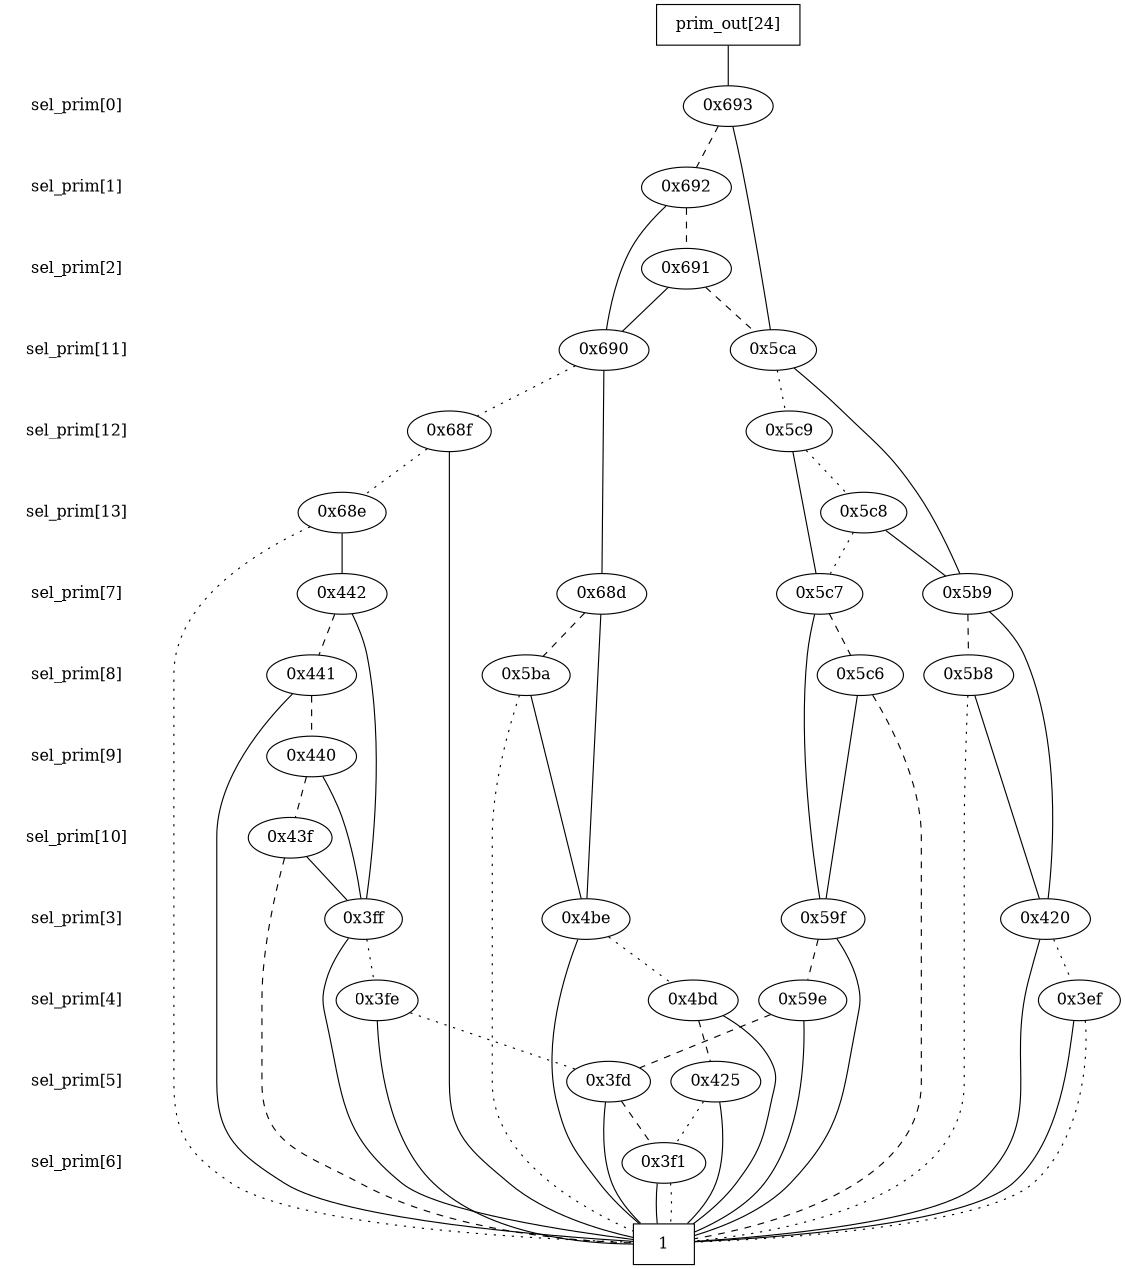 digraph "DD" {
size = "7.5,10"
center = true;
edge [dir = none];
{ node [shape = plaintext];
  edge [style = invis];
  "CONST NODES" [style = invis];
" sel_prim[0] " -> " sel_prim[1] " -> " sel_prim[2] " -> " sel_prim[11] " -> " sel_prim[12] " -> " sel_prim[13] " -> " sel_prim[7] " -> " sel_prim[8] " -> " sel_prim[9] " -> " sel_prim[10] " -> " sel_prim[3] " -> " sel_prim[4] " -> " sel_prim[5] " -> " sel_prim[6] " -> "CONST NODES"; 
}
{ rank = same; node [shape = box]; edge [style = invis];
"  prim_out[24]  "; }
{ rank = same; " sel_prim[0] ";
"0x693";
}
{ rank = same; " sel_prim[1] ";
"0x692";
}
{ rank = same; " sel_prim[2] ";
"0x691";
}
{ rank = same; " sel_prim[11] ";
"0x690";
"0x5ca";
}
{ rank = same; " sel_prim[12] ";
"0x5c9";
"0x68f";
}
{ rank = same; " sel_prim[13] ";
"0x5c8";
"0x68e";
}
{ rank = same; " sel_prim[7] ";
"0x5c7";
"0x5b9";
"0x68d";
"0x442";
}
{ rank = same; " sel_prim[8] ";
"0x5b8";
"0x5ba";
"0x5c6";
"0x441";
}
{ rank = same; " sel_prim[9] ";
"0x440";
}
{ rank = same; " sel_prim[10] ";
"0x43f";
}
{ rank = same; " sel_prim[3] ";
"0x420";
"0x3ff";
"0x4be";
"0x59f";
}
{ rank = same; " sel_prim[4] ";
"0x3ef";
"0x3fe";
"0x59e";
"0x4bd";
}
{ rank = same; " sel_prim[5] ";
"0x425";
"0x3fd";
}
{ rank = same; " sel_prim[6] ";
"0x3f1";
}
{ rank = same; "CONST NODES";
{ node [shape = box]; "0x3db";
}
}
"  prim_out[24]  " -> "0x693" [style = solid];
"0x693" -> "0x5ca";
"0x693" -> "0x692" [style = dashed];
"0x692" -> "0x690";
"0x692" -> "0x691" [style = dashed];
"0x691" -> "0x690";
"0x691" -> "0x5ca" [style = dashed];
"0x690" -> "0x68d";
"0x690" -> "0x68f" [style = dotted];
"0x5ca" -> "0x5b9";
"0x5ca" -> "0x5c9" [style = dotted];
"0x5c9" -> "0x5c7";
"0x5c9" -> "0x5c8" [style = dotted];
"0x68f" -> "0x3db";
"0x68f" -> "0x68e" [style = dotted];
"0x5c8" -> "0x5b9";
"0x5c8" -> "0x5c7" [style = dotted];
"0x68e" -> "0x442";
"0x68e" -> "0x3db" [style = dotted];
"0x5c7" -> "0x59f";
"0x5c7" -> "0x5c6" [style = dashed];
"0x5b9" -> "0x420";
"0x5b9" -> "0x5b8" [style = dashed];
"0x68d" -> "0x4be";
"0x68d" -> "0x5ba" [style = dashed];
"0x442" -> "0x3ff";
"0x442" -> "0x441" [style = dashed];
"0x5b8" -> "0x420";
"0x5b8" -> "0x3db" [style = dotted];
"0x5ba" -> "0x4be";
"0x5ba" -> "0x3db" [style = dotted];
"0x5c6" -> "0x59f";
"0x5c6" -> "0x3db" [style = dashed];
"0x441" -> "0x3db";
"0x441" -> "0x440" [style = dashed];
"0x440" -> "0x3ff";
"0x440" -> "0x43f" [style = dashed];
"0x43f" -> "0x3ff";
"0x43f" -> "0x3db" [style = dashed];
"0x420" -> "0x3db";
"0x420" -> "0x3ef" [style = dotted];
"0x3ff" -> "0x3db";
"0x3ff" -> "0x3fe" [style = dotted];
"0x4be" -> "0x3db";
"0x4be" -> "0x4bd" [style = dotted];
"0x59f" -> "0x3db";
"0x59f" -> "0x59e" [style = dashed];
"0x3ef" -> "0x3db";
"0x3ef" -> "0x3db" [style = dotted];
"0x3fe" -> "0x3db";
"0x3fe" -> "0x3fd" [style = dotted];
"0x59e" -> "0x3db";
"0x59e" -> "0x3fd" [style = dashed];
"0x4bd" -> "0x3db";
"0x4bd" -> "0x425" [style = dashed];
"0x425" -> "0x3db";
"0x425" -> "0x3f1" [style = dotted];
"0x3fd" -> "0x3db";
"0x3fd" -> "0x3f1" [style = dashed];
"0x3f1" -> "0x3db";
"0x3f1" -> "0x3db" [style = dotted];
"0x3db" [label = "1"];
}
